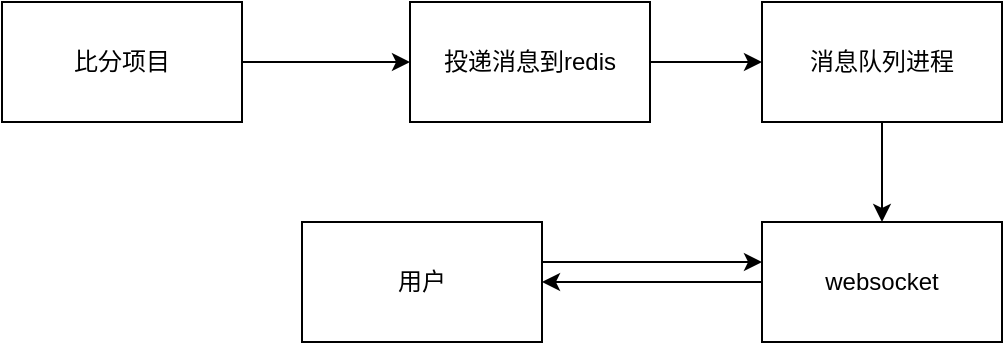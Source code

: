 <mxfile version="14.0.0" type="github">
  <diagram id="YnG9KjK32i29kWnINn3J" name="Page-1">
    <mxGraphModel dx="1247" dy="686" grid="1" gridSize="10" guides="1" tooltips="1" connect="1" arrows="1" fold="1" page="1" pageScale="1" pageWidth="827" pageHeight="1169" math="0" shadow="0">
      <root>
        <mxCell id="0" />
        <mxCell id="1" parent="0" />
        <mxCell id="nmfMwJQgyPuKPXb5mDnR-3" value="" style="edgeStyle=orthogonalEdgeStyle;rounded=0;orthogonalLoop=1;jettySize=auto;html=1;" edge="1" parent="1" source="nmfMwJQgyPuKPXb5mDnR-1" target="nmfMwJQgyPuKPXb5mDnR-2">
          <mxGeometry relative="1" as="geometry" />
        </mxCell>
        <mxCell id="nmfMwJQgyPuKPXb5mDnR-1" value="比分项目" style="rounded=0;whiteSpace=wrap;html=1;" vertex="1" parent="1">
          <mxGeometry x="90" y="130" width="120" height="60" as="geometry" />
        </mxCell>
        <mxCell id="nmfMwJQgyPuKPXb5mDnR-6" value="" style="edgeStyle=orthogonalEdgeStyle;rounded=0;orthogonalLoop=1;jettySize=auto;html=1;" edge="1" parent="1" source="nmfMwJQgyPuKPXb5mDnR-2" target="nmfMwJQgyPuKPXb5mDnR-5">
          <mxGeometry relative="1" as="geometry" />
        </mxCell>
        <mxCell id="nmfMwJQgyPuKPXb5mDnR-2" value="投递消息到redis" style="rounded=0;whiteSpace=wrap;html=1;" vertex="1" parent="1">
          <mxGeometry x="294" y="130" width="120" height="60" as="geometry" />
        </mxCell>
        <mxCell id="nmfMwJQgyPuKPXb5mDnR-8" value="" style="edgeStyle=orthogonalEdgeStyle;rounded=0;orthogonalLoop=1;jettySize=auto;html=1;" edge="1" parent="1" source="nmfMwJQgyPuKPXb5mDnR-5" target="nmfMwJQgyPuKPXb5mDnR-7">
          <mxGeometry relative="1" as="geometry" />
        </mxCell>
        <mxCell id="nmfMwJQgyPuKPXb5mDnR-5" value="消息队列进程" style="rounded=0;whiteSpace=wrap;html=1;" vertex="1" parent="1">
          <mxGeometry x="470" y="130" width="120" height="60" as="geometry" />
        </mxCell>
        <mxCell id="nmfMwJQgyPuKPXb5mDnR-10" value="" style="edgeStyle=orthogonalEdgeStyle;rounded=0;orthogonalLoop=1;jettySize=auto;html=1;" edge="1" parent="1" source="nmfMwJQgyPuKPXb5mDnR-7" target="nmfMwJQgyPuKPXb5mDnR-9">
          <mxGeometry relative="1" as="geometry" />
        </mxCell>
        <mxCell id="nmfMwJQgyPuKPXb5mDnR-7" value="websocket" style="rounded=0;whiteSpace=wrap;html=1;" vertex="1" parent="1">
          <mxGeometry x="470" y="240" width="120" height="60" as="geometry" />
        </mxCell>
        <mxCell id="nmfMwJQgyPuKPXb5mDnR-11" style="edgeStyle=orthogonalEdgeStyle;rounded=0;orthogonalLoop=1;jettySize=auto;html=1;" edge="1" parent="1" source="nmfMwJQgyPuKPXb5mDnR-9" target="nmfMwJQgyPuKPXb5mDnR-7">
          <mxGeometry relative="1" as="geometry">
            <Array as="points">
              <mxPoint x="420" y="260" />
              <mxPoint x="420" y="260" />
            </Array>
          </mxGeometry>
        </mxCell>
        <mxCell id="nmfMwJQgyPuKPXb5mDnR-9" value="用户" style="rounded=0;whiteSpace=wrap;html=1;" vertex="1" parent="1">
          <mxGeometry x="240" y="240" width="120" height="60" as="geometry" />
        </mxCell>
      </root>
    </mxGraphModel>
  </diagram>
</mxfile>
